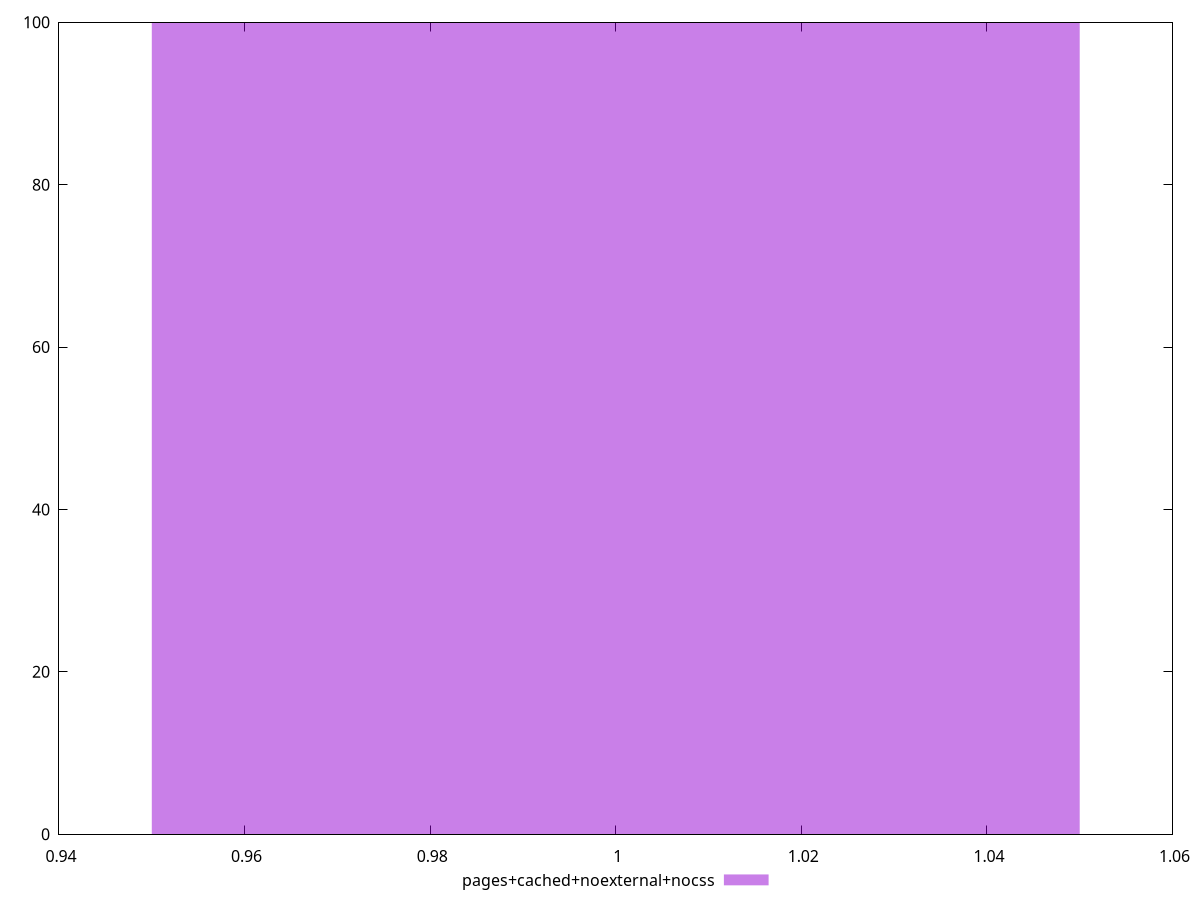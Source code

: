$_pagesCachedNoexternalNocss <<EOF
1 100
EOF
set key outside below
set terminal pngcairo
set output "report_00006_2020-11-02T20-21-41.718Z/offscreen-images/pages+cached+noexternal+nocss//hist.png"
set yrange [0:100]
set boxwidth 0.1
set style fill transparent solid 0.5 noborder
plot $_pagesCachedNoexternalNocss title "pages+cached+noexternal+nocss" with boxes ,